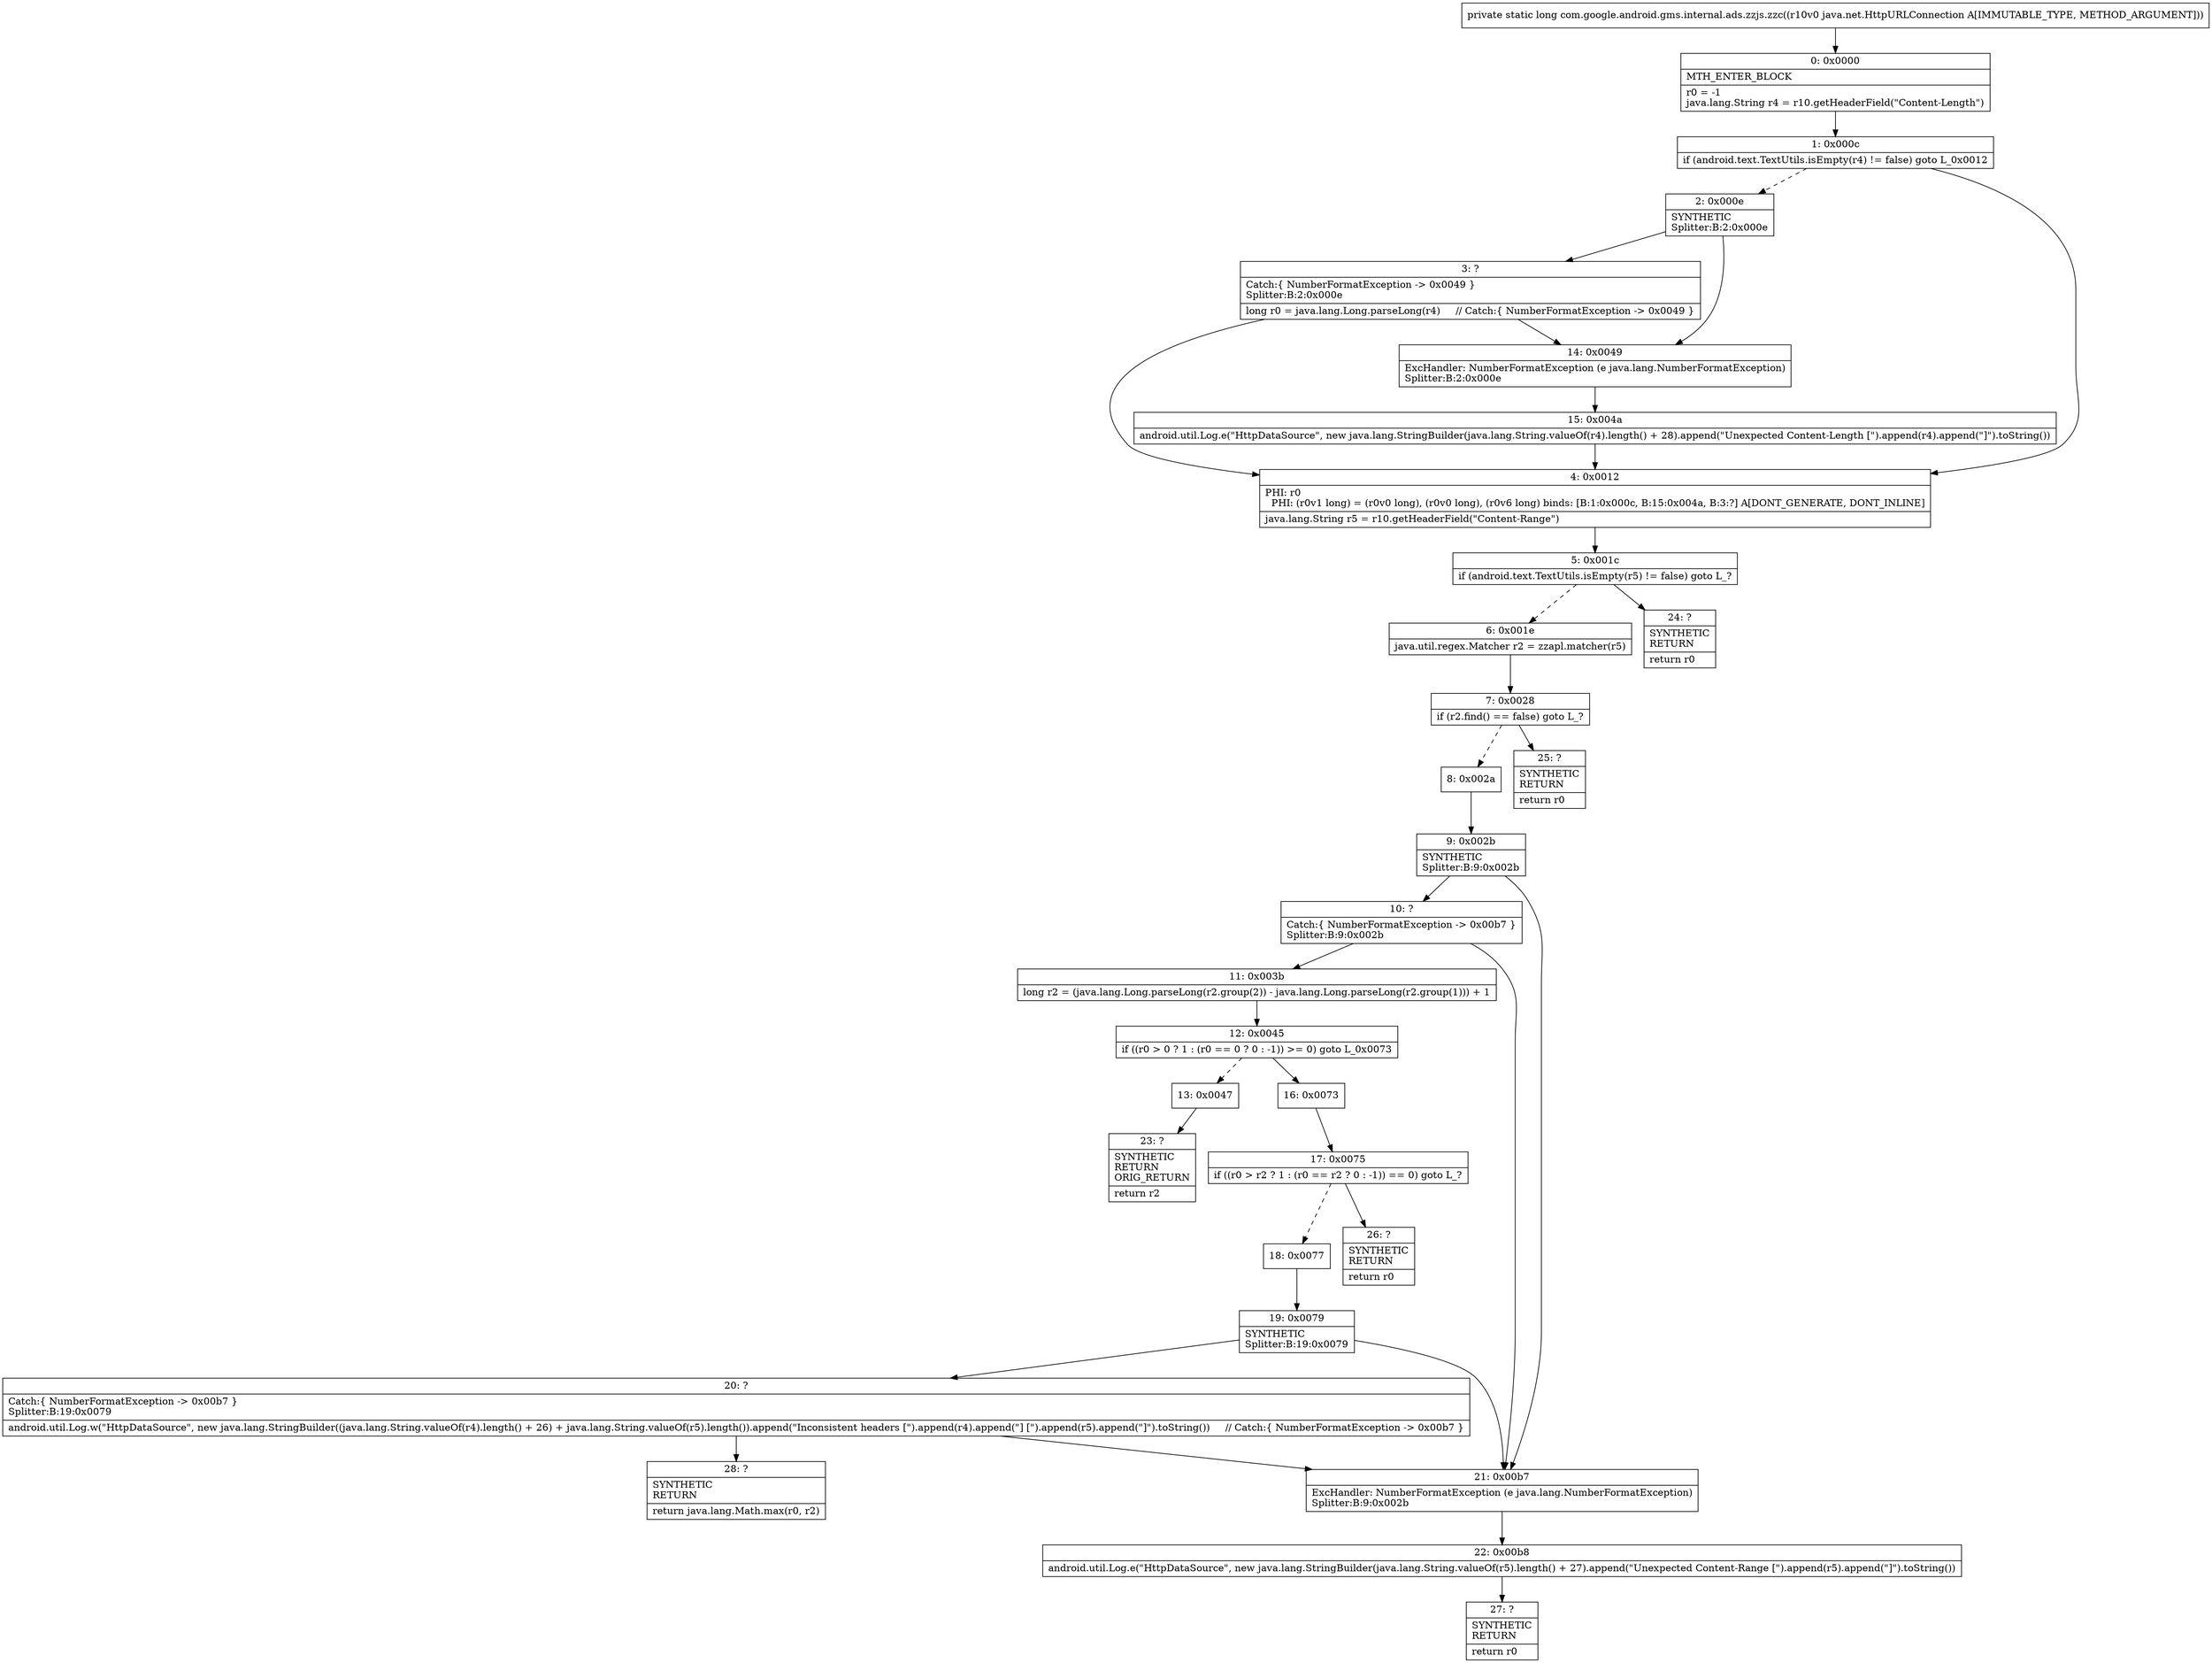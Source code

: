 digraph "CFG forcom.google.android.gms.internal.ads.zzjs.zzc(Ljava\/net\/HttpURLConnection;)J" {
Node_0 [shape=record,label="{0\:\ 0x0000|MTH_ENTER_BLOCK\l|r0 = \-1\ljava.lang.String r4 = r10.getHeaderField(\"Content\-Length\")\l}"];
Node_1 [shape=record,label="{1\:\ 0x000c|if (android.text.TextUtils.isEmpty(r4) != false) goto L_0x0012\l}"];
Node_2 [shape=record,label="{2\:\ 0x000e|SYNTHETIC\lSplitter:B:2:0x000e\l}"];
Node_3 [shape=record,label="{3\:\ ?|Catch:\{ NumberFormatException \-\> 0x0049 \}\lSplitter:B:2:0x000e\l|long r0 = java.lang.Long.parseLong(r4)     \/\/ Catch:\{ NumberFormatException \-\> 0x0049 \}\l}"];
Node_4 [shape=record,label="{4\:\ 0x0012|PHI: r0 \l  PHI: (r0v1 long) = (r0v0 long), (r0v0 long), (r0v6 long) binds: [B:1:0x000c, B:15:0x004a, B:3:?] A[DONT_GENERATE, DONT_INLINE]\l|java.lang.String r5 = r10.getHeaderField(\"Content\-Range\")\l}"];
Node_5 [shape=record,label="{5\:\ 0x001c|if (android.text.TextUtils.isEmpty(r5) != false) goto L_?\l}"];
Node_6 [shape=record,label="{6\:\ 0x001e|java.util.regex.Matcher r2 = zzapl.matcher(r5)\l}"];
Node_7 [shape=record,label="{7\:\ 0x0028|if (r2.find() == false) goto L_?\l}"];
Node_8 [shape=record,label="{8\:\ 0x002a}"];
Node_9 [shape=record,label="{9\:\ 0x002b|SYNTHETIC\lSplitter:B:9:0x002b\l}"];
Node_10 [shape=record,label="{10\:\ ?|Catch:\{ NumberFormatException \-\> 0x00b7 \}\lSplitter:B:9:0x002b\l}"];
Node_11 [shape=record,label="{11\:\ 0x003b|long r2 = (java.lang.Long.parseLong(r2.group(2)) \- java.lang.Long.parseLong(r2.group(1))) + 1\l}"];
Node_12 [shape=record,label="{12\:\ 0x0045|if ((r0 \> 0 ? 1 : (r0 == 0 ? 0 : \-1)) \>= 0) goto L_0x0073\l}"];
Node_13 [shape=record,label="{13\:\ 0x0047}"];
Node_14 [shape=record,label="{14\:\ 0x0049|ExcHandler: NumberFormatException (e java.lang.NumberFormatException)\lSplitter:B:2:0x000e\l}"];
Node_15 [shape=record,label="{15\:\ 0x004a|android.util.Log.e(\"HttpDataSource\", new java.lang.StringBuilder(java.lang.String.valueOf(r4).length() + 28).append(\"Unexpected Content\-Length [\").append(r4).append(\"]\").toString())\l}"];
Node_16 [shape=record,label="{16\:\ 0x0073}"];
Node_17 [shape=record,label="{17\:\ 0x0075|if ((r0 \> r2 ? 1 : (r0 == r2 ? 0 : \-1)) == 0) goto L_?\l}"];
Node_18 [shape=record,label="{18\:\ 0x0077}"];
Node_19 [shape=record,label="{19\:\ 0x0079|SYNTHETIC\lSplitter:B:19:0x0079\l}"];
Node_20 [shape=record,label="{20\:\ ?|Catch:\{ NumberFormatException \-\> 0x00b7 \}\lSplitter:B:19:0x0079\l|android.util.Log.w(\"HttpDataSource\", new java.lang.StringBuilder((java.lang.String.valueOf(r4).length() + 26) + java.lang.String.valueOf(r5).length()).append(\"Inconsistent headers [\").append(r4).append(\"] [\").append(r5).append(\"]\").toString())     \/\/ Catch:\{ NumberFormatException \-\> 0x00b7 \}\l}"];
Node_21 [shape=record,label="{21\:\ 0x00b7|ExcHandler: NumberFormatException (e java.lang.NumberFormatException)\lSplitter:B:9:0x002b\l}"];
Node_22 [shape=record,label="{22\:\ 0x00b8|android.util.Log.e(\"HttpDataSource\", new java.lang.StringBuilder(java.lang.String.valueOf(r5).length() + 27).append(\"Unexpected Content\-Range [\").append(r5).append(\"]\").toString())\l}"];
Node_23 [shape=record,label="{23\:\ ?|SYNTHETIC\lRETURN\lORIG_RETURN\l|return r2\l}"];
Node_24 [shape=record,label="{24\:\ ?|SYNTHETIC\lRETURN\l|return r0\l}"];
Node_25 [shape=record,label="{25\:\ ?|SYNTHETIC\lRETURN\l|return r0\l}"];
Node_26 [shape=record,label="{26\:\ ?|SYNTHETIC\lRETURN\l|return r0\l}"];
Node_27 [shape=record,label="{27\:\ ?|SYNTHETIC\lRETURN\l|return r0\l}"];
Node_28 [shape=record,label="{28\:\ ?|SYNTHETIC\lRETURN\l|return java.lang.Math.max(r0, r2)\l}"];
MethodNode[shape=record,label="{private static long com.google.android.gms.internal.ads.zzjs.zzc((r10v0 java.net.HttpURLConnection A[IMMUTABLE_TYPE, METHOD_ARGUMENT])) }"];
MethodNode -> Node_0;
Node_0 -> Node_1;
Node_1 -> Node_2[style=dashed];
Node_1 -> Node_4;
Node_2 -> Node_3;
Node_2 -> Node_14;
Node_3 -> Node_14;
Node_3 -> Node_4;
Node_4 -> Node_5;
Node_5 -> Node_6[style=dashed];
Node_5 -> Node_24;
Node_6 -> Node_7;
Node_7 -> Node_8[style=dashed];
Node_7 -> Node_25;
Node_8 -> Node_9;
Node_9 -> Node_10;
Node_9 -> Node_21;
Node_10 -> Node_11;
Node_10 -> Node_21;
Node_11 -> Node_12;
Node_12 -> Node_13[style=dashed];
Node_12 -> Node_16;
Node_13 -> Node_23;
Node_14 -> Node_15;
Node_15 -> Node_4;
Node_16 -> Node_17;
Node_17 -> Node_18[style=dashed];
Node_17 -> Node_26;
Node_18 -> Node_19;
Node_19 -> Node_20;
Node_19 -> Node_21;
Node_20 -> Node_21;
Node_20 -> Node_28;
Node_21 -> Node_22;
Node_22 -> Node_27;
}


